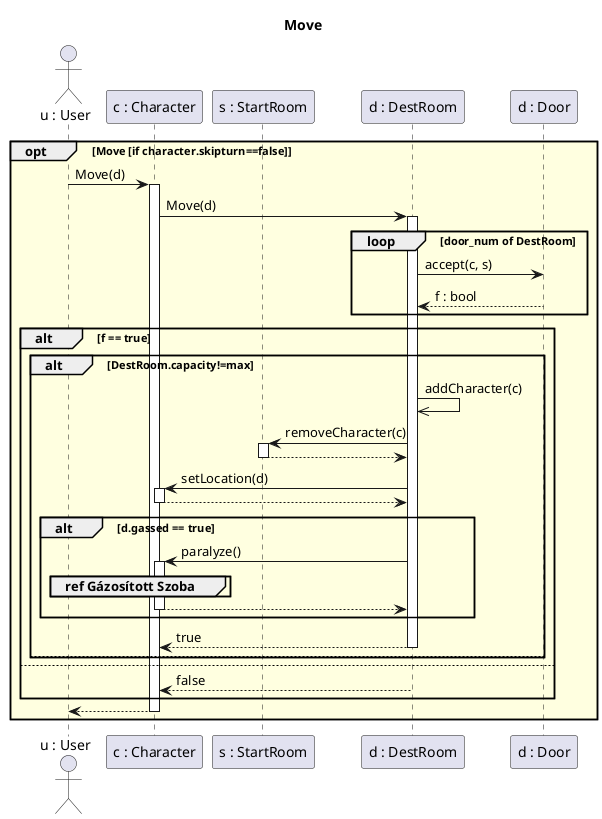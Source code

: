 @startuml move

Title Move

actor "u : User" as u
participant "c : Character" as char
participant "s : StartRoom" as sz
participant "d : DestRoom" as dsz
participant "d : Door" as a

opt #lightyellow Move [if character.skipturn==false]
    u->char ++: Move(d)
    char->dsz ++: Move(d)

    loop door_num of DestRoom
        dsz->a : accept(c, s)
        a-->dsz : f : bool
    end

    alt f == true
        alt DestRoom.capacity!=max

            dsz->>dsz : addCharacter(c)
            dsz->sz ++: removeCharacter(c)
            return

            dsz->char ++: setLocation(d)
            return

            alt d.gassed == true
                dsz -> char ++: paralyze()
                group ref Gázosított Szoba
                end
                return
            end


            dsz-->char --: true

        else
        end
    else
        dsz-->char --: false
    end
    char-->u --:
end

@enduml